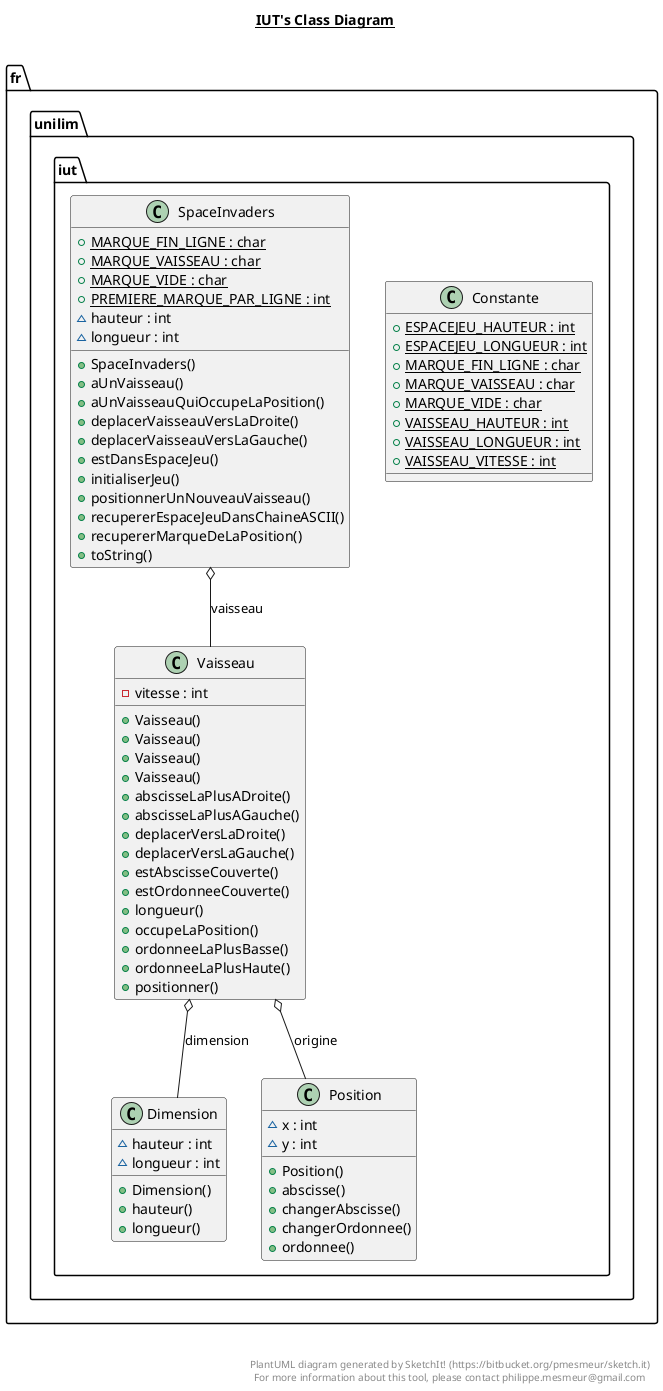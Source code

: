 @startuml

title __IUT's Class Diagram__\n

  namespace fr.unilim.iut {
    class fr.unilim.iut.Constante {
        {static} + ESPACEJEU_HAUTEUR : int
        {static} + ESPACEJEU_LONGUEUR : int
        {static} + MARQUE_FIN_LIGNE : char
        {static} + MARQUE_VAISSEAU : char
        {static} + MARQUE_VIDE : char
        {static} + VAISSEAU_HAUTEUR : int
        {static} + VAISSEAU_LONGUEUR : int
        {static} + VAISSEAU_VITESSE : int
    }
  }
  

  namespace fr.unilim.iut {
    class fr.unilim.iut.Dimension {
        ~ hauteur : int
        ~ longueur : int
        + Dimension()
        + hauteur()
        + longueur()
    }
  }
  

  namespace fr.unilim.iut {
    class fr.unilim.iut.Position {
        ~ x : int
        ~ y : int
        + Position()
        + abscisse()
        + changerAbscisse()
        + changerOrdonnee()
        + ordonnee()
    }
  }
  

  namespace fr.unilim.iut {
    class fr.unilim.iut.SpaceInvaders {
        {static} + MARQUE_FIN_LIGNE : char
        {static} + MARQUE_VAISSEAU : char
        {static} + MARQUE_VIDE : char
        {static} + PREMIERE_MARQUE_PAR_LIGNE : int
        ~ hauteur : int
        ~ longueur : int
        + SpaceInvaders()
        + aUnVaisseau()
        + aUnVaisseauQuiOccupeLaPosition()
        + deplacerVaisseauVersLaDroite()
        + deplacerVaisseauVersLaGauche()
        + estDansEspaceJeu()
        + initialiserJeu()
        + positionnerUnNouveauVaisseau()
        + recupererEspaceJeuDansChaineASCII()
        + recupererMarqueDeLaPosition()
        + toString()
    }
  }
  

  namespace fr.unilim.iut {
    class fr.unilim.iut.Vaisseau {
        - vitesse : int
        + Vaisseau()
        + Vaisseau()
        + Vaisseau()
        + Vaisseau()
        + abscisseLaPlusADroite()
        + abscisseLaPlusAGauche()
        + deplacerVersLaDroite()
        + deplacerVersLaGauche()
        + estAbscisseCouverte()
        + estOrdonneeCouverte()
        + longueur()
        + occupeLaPosition()
        + ordonneeLaPlusBasse()
        + ordonneeLaPlusHaute()
        + positionner()
    }
  }
  

  fr.unilim.iut.SpaceInvaders o-- fr.unilim.iut.Vaisseau : vaisseau
  fr.unilim.iut.Vaisseau o-- fr.unilim.iut.Dimension : dimension
  fr.unilim.iut.Vaisseau o-- fr.unilim.iut.Position : origine


right footer


PlantUML diagram generated by SketchIt! (https://bitbucket.org/pmesmeur/sketch.it)
For more information about this tool, please contact philippe.mesmeur@gmail.com
endfooter

@enduml

